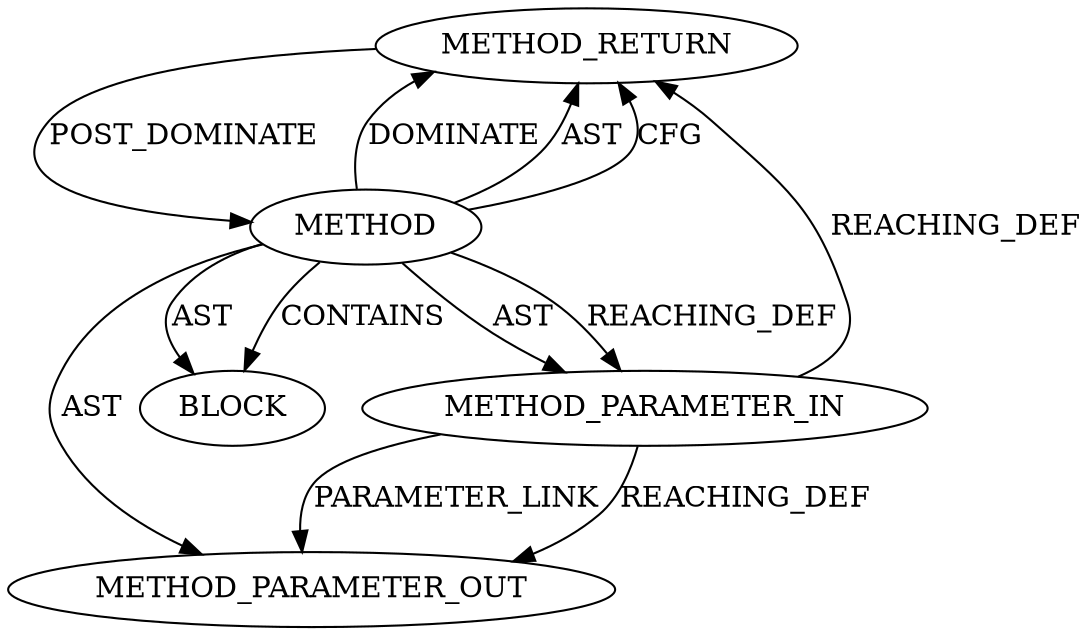 digraph {
  2643 [label=METHOD_RETURN ORDER=2 CODE="RET" TYPE_FULL_NAME="ANY" EVALUATION_STRATEGY="BY_VALUE"]
  2965 [label=METHOD_PARAMETER_OUT ORDER=1 CODE="p1" IS_VARIADIC=false TYPE_FULL_NAME="ANY" EVALUATION_STRATEGY="BY_VALUE" INDEX=1 NAME="p1"]
  2640 [label=METHOD AST_PARENT_TYPE="NAMESPACE_BLOCK" AST_PARENT_FULL_NAME="<global>" ORDER=0 CODE="<empty>" FULL_NAME="skb_queue_len" IS_EXTERNAL=true FILENAME="<empty>" SIGNATURE="" NAME="skb_queue_len"]
  2642 [label=BLOCK ORDER=1 ARGUMENT_INDEX=1 CODE="<empty>" TYPE_FULL_NAME="ANY"]
  2641 [label=METHOD_PARAMETER_IN ORDER=1 CODE="p1" IS_VARIADIC=false TYPE_FULL_NAME="ANY" EVALUATION_STRATEGY="BY_VALUE" INDEX=1 NAME="p1"]
  2640 -> 2642 [label=AST ]
  2640 -> 2965 [label=AST ]
  2640 -> 2641 [label=AST ]
  2643 -> 2640 [label=POST_DOMINATE ]
  2640 -> 2643 [label=DOMINATE ]
  2640 -> 2642 [label=CONTAINS ]
  2640 -> 2643 [label=AST ]
  2641 -> 2643 [label=REACHING_DEF VARIABLE="p1"]
  2641 -> 2965 [label=PARAMETER_LINK ]
  2640 -> 2643 [label=CFG ]
  2641 -> 2965 [label=REACHING_DEF VARIABLE="p1"]
  2640 -> 2641 [label=REACHING_DEF VARIABLE=""]
}
